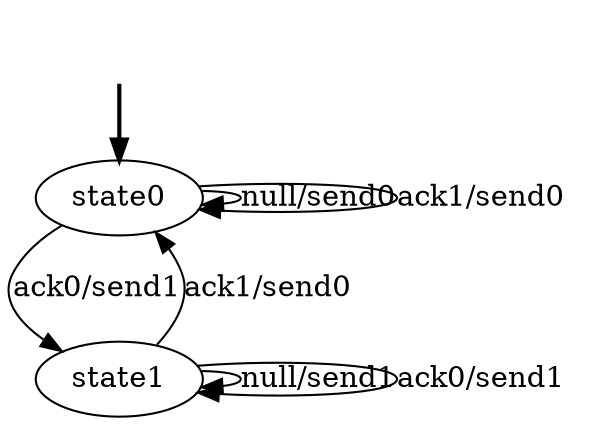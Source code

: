 digraph {
	fake [style=invisible]
	state1
	state0 [root=true]
	fake -> state0 [style=bold]
	state0 -> state0 [label="null/send0"]
	state0 -> state1 [label="ack0/send1"]
	state0 -> state0 [label="ack1/send0"]
	state1 -> state1 [label="null/send1"]
	state1 -> state1 [label="ack0/send1"]
	state1 -> state0 [label="ack1/send0"]
}
